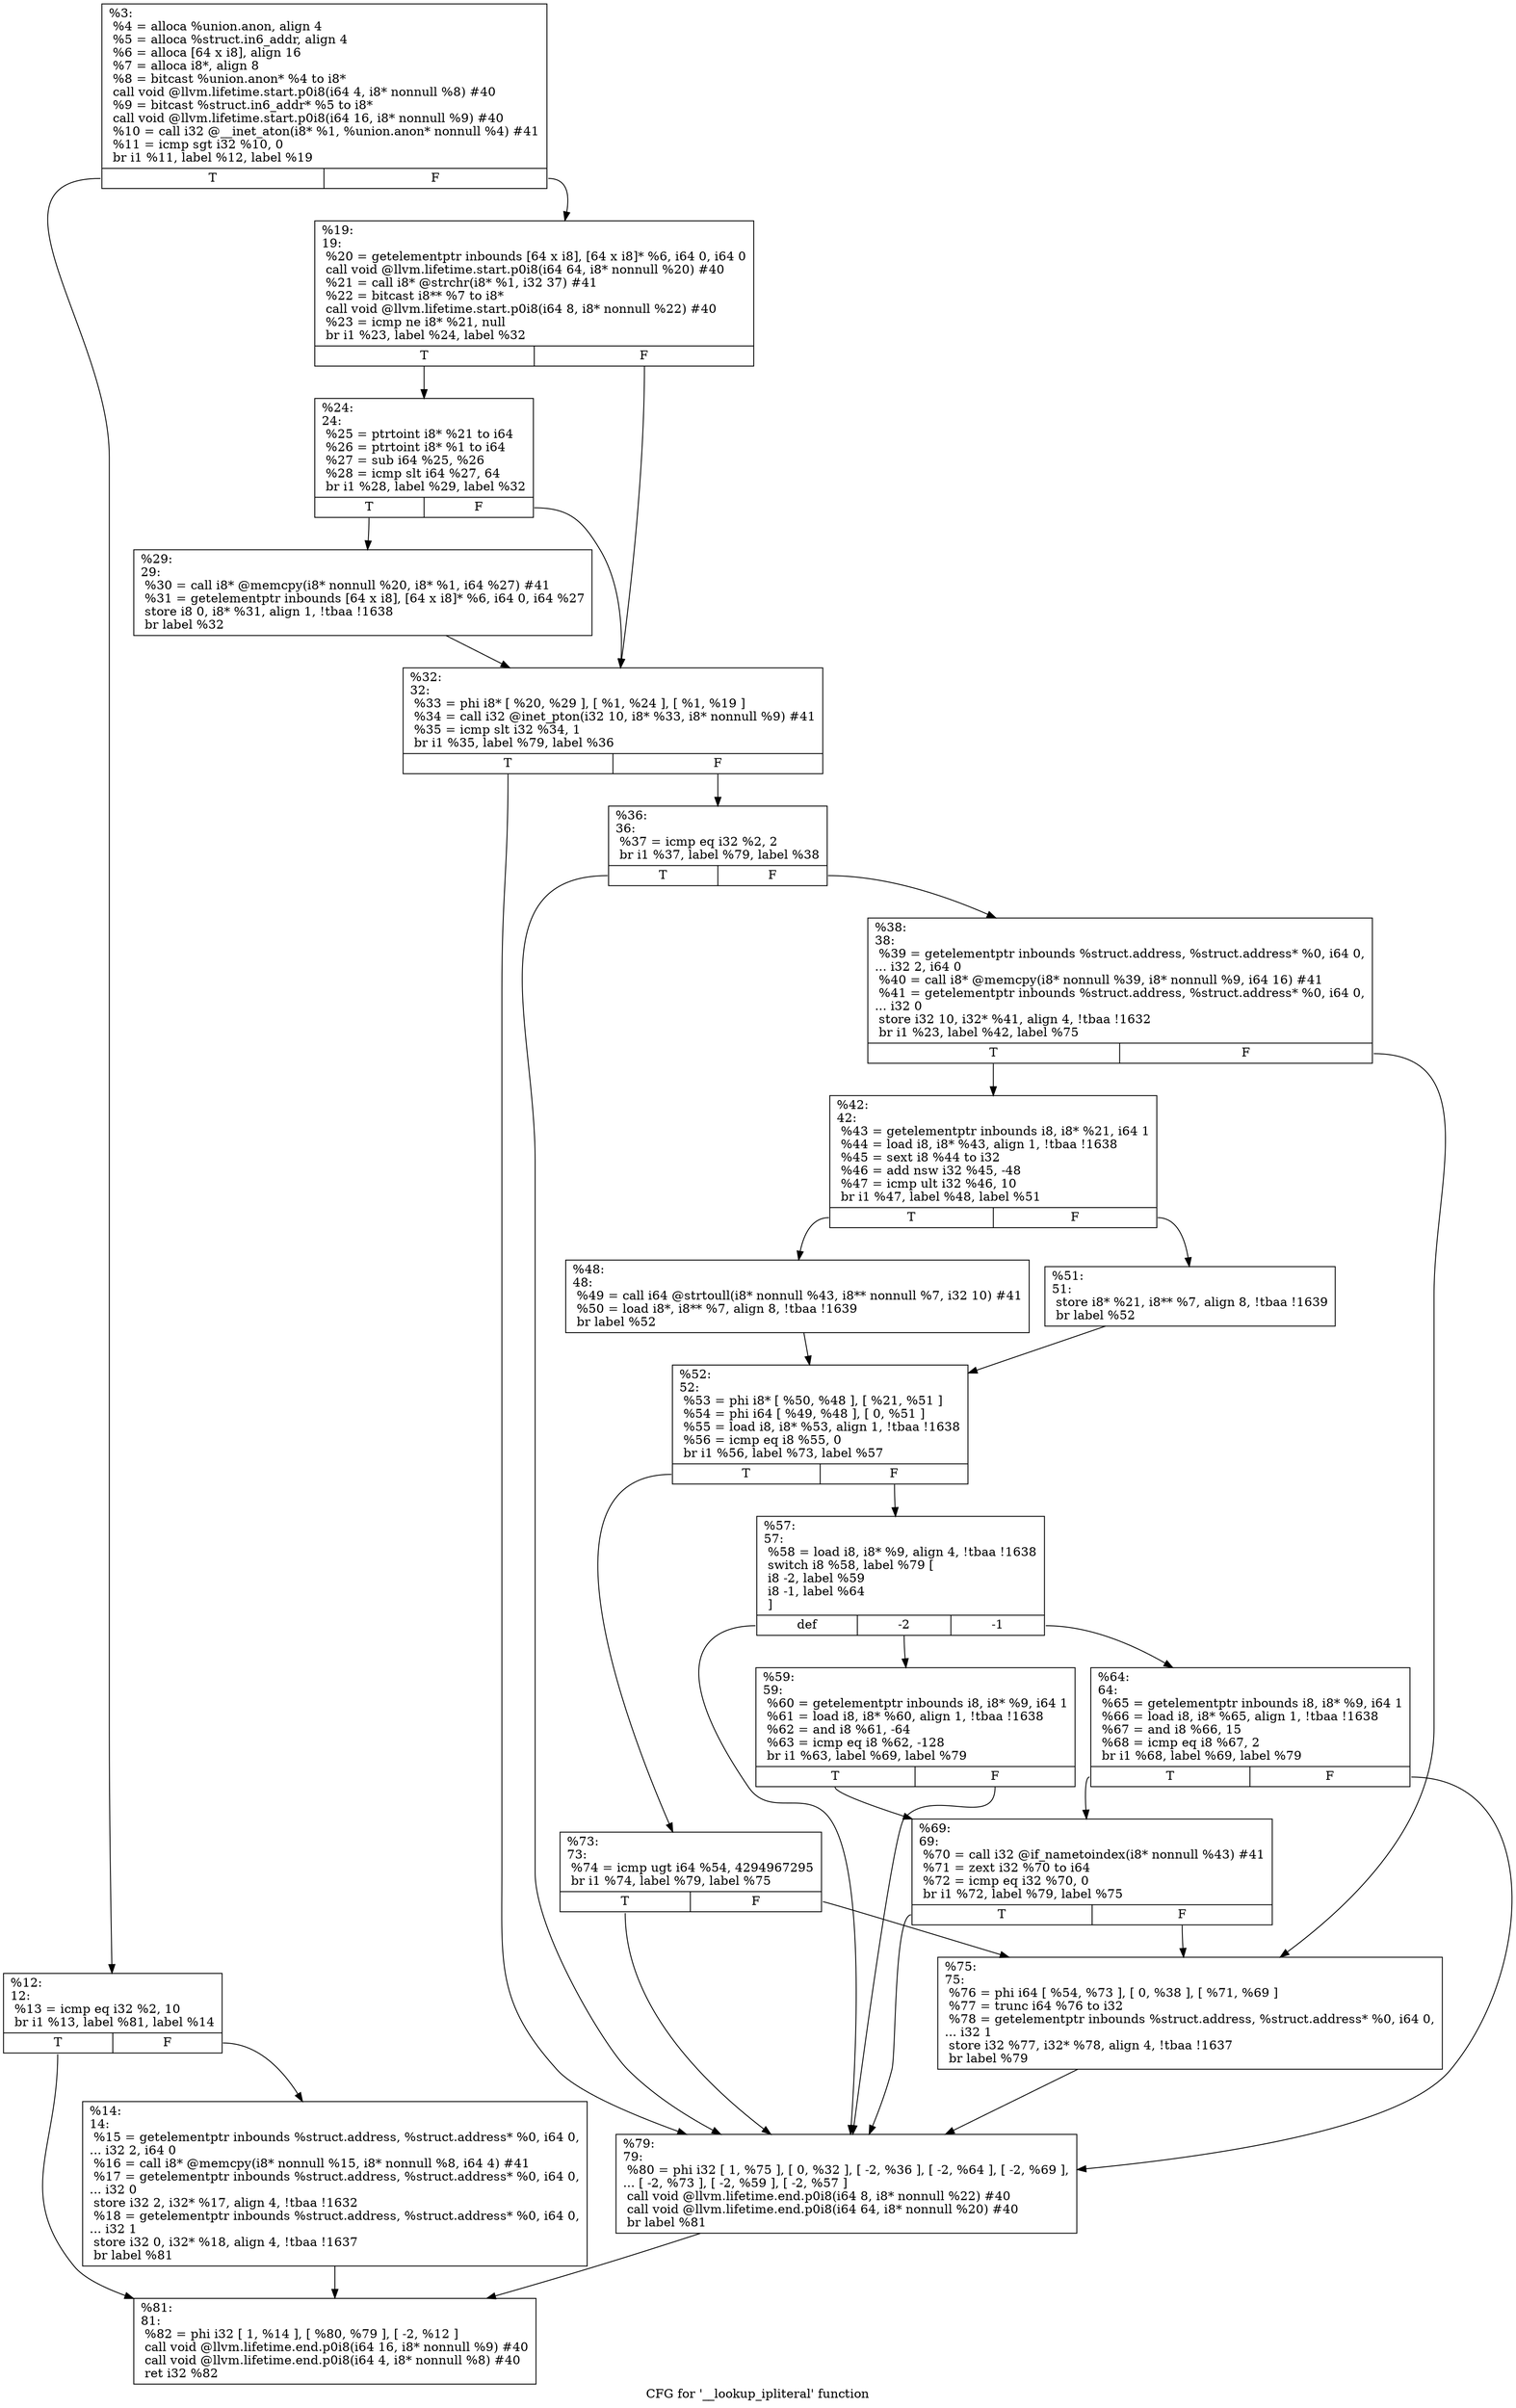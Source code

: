 digraph "CFG for '__lookup_ipliteral' function" {
	label="CFG for '__lookup_ipliteral' function";

	Node0x17440c0 [shape=record,label="{%3:\l  %4 = alloca %union.anon, align 4\l  %5 = alloca %struct.in6_addr, align 4\l  %6 = alloca [64 x i8], align 16\l  %7 = alloca i8*, align 8\l  %8 = bitcast %union.anon* %4 to i8*\l  call void @llvm.lifetime.start.p0i8(i64 4, i8* nonnull %8) #40\l  %9 = bitcast %struct.in6_addr* %5 to i8*\l  call void @llvm.lifetime.start.p0i8(i64 16, i8* nonnull %9) #40\l  %10 = call i32 @__inet_aton(i8* %1, %union.anon* nonnull %4) #41\l  %11 = icmp sgt i32 %10, 0\l  br i1 %11, label %12, label %19\l|{<s0>T|<s1>F}}"];
	Node0x17440c0:s0 -> Node0x1744240;
	Node0x17440c0:s1 -> Node0x17442e0;
	Node0x1744240 [shape=record,label="{%12:\l12:                                               \l  %13 = icmp eq i32 %2, 10\l  br i1 %13, label %81, label %14\l|{<s0>T|<s1>F}}"];
	Node0x1744240:s0 -> Node0x1744830;
	Node0x1744240:s1 -> Node0x1744290;
	Node0x1744290 [shape=record,label="{%14:\l14:                                               \l  %15 = getelementptr inbounds %struct.address, %struct.address* %0, i64 0,\l... i32 2, i64 0\l  %16 = call i8* @memcpy(i8* nonnull %15, i8* nonnull %8, i64 4) #41\l  %17 = getelementptr inbounds %struct.address, %struct.address* %0, i64 0,\l... i32 0\l  store i32 2, i32* %17, align 4, !tbaa !1632\l  %18 = getelementptr inbounds %struct.address, %struct.address* %0, i64 0,\l... i32 1\l  store i32 0, i32* %18, align 4, !tbaa !1637\l  br label %81\l}"];
	Node0x1744290 -> Node0x1744830;
	Node0x17442e0 [shape=record,label="{%19:\l19:                                               \l  %20 = getelementptr inbounds [64 x i8], [64 x i8]* %6, i64 0, i64 0\l  call void @llvm.lifetime.start.p0i8(i64 64, i8* nonnull %20) #40\l  %21 = call i8* @strchr(i8* %1, i32 37) #41\l  %22 = bitcast i8** %7 to i8*\l  call void @llvm.lifetime.start.p0i8(i64 8, i8* nonnull %22) #40\l  %23 = icmp ne i8* %21, null\l  br i1 %23, label %24, label %32\l|{<s0>T|<s1>F}}"];
	Node0x17442e0:s0 -> Node0x1744330;
	Node0x17442e0:s1 -> Node0x17443d0;
	Node0x1744330 [shape=record,label="{%24:\l24:                                               \l  %25 = ptrtoint i8* %21 to i64\l  %26 = ptrtoint i8* %1 to i64\l  %27 = sub i64 %25, %26\l  %28 = icmp slt i64 %27, 64\l  br i1 %28, label %29, label %32\l|{<s0>T|<s1>F}}"];
	Node0x1744330:s0 -> Node0x1744380;
	Node0x1744330:s1 -> Node0x17443d0;
	Node0x1744380 [shape=record,label="{%29:\l29:                                               \l  %30 = call i8* @memcpy(i8* nonnull %20, i8* %1, i64 %27) #41\l  %31 = getelementptr inbounds [64 x i8], [64 x i8]* %6, i64 0, i64 %27\l  store i8 0, i8* %31, align 1, !tbaa !1638\l  br label %32\l}"];
	Node0x1744380 -> Node0x17443d0;
	Node0x17443d0 [shape=record,label="{%32:\l32:                                               \l  %33 = phi i8* [ %20, %29 ], [ %1, %24 ], [ %1, %19 ]\l  %34 = call i32 @inet_pton(i32 10, i8* %33, i8* nonnull %9) #41\l  %35 = icmp slt i32 %34, 1\l  br i1 %35, label %79, label %36\l|{<s0>T|<s1>F}}"];
	Node0x17443d0:s0 -> Node0x17447e0;
	Node0x17443d0:s1 -> Node0x1744420;
	Node0x1744420 [shape=record,label="{%36:\l36:                                               \l  %37 = icmp eq i32 %2, 2\l  br i1 %37, label %79, label %38\l|{<s0>T|<s1>F}}"];
	Node0x1744420:s0 -> Node0x17447e0;
	Node0x1744420:s1 -> Node0x1744470;
	Node0x1744470 [shape=record,label="{%38:\l38:                                               \l  %39 = getelementptr inbounds %struct.address, %struct.address* %0, i64 0,\l... i32 2, i64 0\l  %40 = call i8* @memcpy(i8* nonnull %39, i8* nonnull %9, i64 16) #41\l  %41 = getelementptr inbounds %struct.address, %struct.address* %0, i64 0,\l... i32 0\l  store i32 10, i32* %41, align 4, !tbaa !1632\l  br i1 %23, label %42, label %75\l|{<s0>T|<s1>F}}"];
	Node0x1744470:s0 -> Node0x17444c0;
	Node0x1744470:s1 -> Node0x1744790;
	Node0x17444c0 [shape=record,label="{%42:\l42:                                               \l  %43 = getelementptr inbounds i8, i8* %21, i64 1\l  %44 = load i8, i8* %43, align 1, !tbaa !1638\l  %45 = sext i8 %44 to i32\l  %46 = add nsw i32 %45, -48\l  %47 = icmp ult i32 %46, 10\l  br i1 %47, label %48, label %51\l|{<s0>T|<s1>F}}"];
	Node0x17444c0:s0 -> Node0x1744510;
	Node0x17444c0:s1 -> Node0x1744560;
	Node0x1744510 [shape=record,label="{%48:\l48:                                               \l  %49 = call i64 @strtoull(i8* nonnull %43, i8** nonnull %7, i32 10) #41\l  %50 = load i8*, i8** %7, align 8, !tbaa !1639\l  br label %52\l}"];
	Node0x1744510 -> Node0x17445b0;
	Node0x1744560 [shape=record,label="{%51:\l51:                                               \l  store i8* %21, i8** %7, align 8, !tbaa !1639\l  br label %52\l}"];
	Node0x1744560 -> Node0x17445b0;
	Node0x17445b0 [shape=record,label="{%52:\l52:                                               \l  %53 = phi i8* [ %50, %48 ], [ %21, %51 ]\l  %54 = phi i64 [ %49, %48 ], [ 0, %51 ]\l  %55 = load i8, i8* %53, align 1, !tbaa !1638\l  %56 = icmp eq i8 %55, 0\l  br i1 %56, label %73, label %57\l|{<s0>T|<s1>F}}"];
	Node0x17445b0:s0 -> Node0x1744740;
	Node0x17445b0:s1 -> Node0x1744600;
	Node0x1744600 [shape=record,label="{%57:\l57:                                               \l  %58 = load i8, i8* %9, align 4, !tbaa !1638\l  switch i8 %58, label %79 [\l    i8 -2, label %59\l    i8 -1, label %64\l  ]\l|{<s0>def|<s1>-2|<s2>-1}}"];
	Node0x1744600:s0 -> Node0x17447e0;
	Node0x1744600:s1 -> Node0x1744650;
	Node0x1744600:s2 -> Node0x17446a0;
	Node0x1744650 [shape=record,label="{%59:\l59:                                               \l  %60 = getelementptr inbounds i8, i8* %9, i64 1\l  %61 = load i8, i8* %60, align 1, !tbaa !1638\l  %62 = and i8 %61, -64\l  %63 = icmp eq i8 %62, -128\l  br i1 %63, label %69, label %79\l|{<s0>T|<s1>F}}"];
	Node0x1744650:s0 -> Node0x17446f0;
	Node0x1744650:s1 -> Node0x17447e0;
	Node0x17446a0 [shape=record,label="{%64:\l64:                                               \l  %65 = getelementptr inbounds i8, i8* %9, i64 1\l  %66 = load i8, i8* %65, align 1, !tbaa !1638\l  %67 = and i8 %66, 15\l  %68 = icmp eq i8 %67, 2\l  br i1 %68, label %69, label %79\l|{<s0>T|<s1>F}}"];
	Node0x17446a0:s0 -> Node0x17446f0;
	Node0x17446a0:s1 -> Node0x17447e0;
	Node0x17446f0 [shape=record,label="{%69:\l69:                                               \l  %70 = call i32 @if_nametoindex(i8* nonnull %43) #41\l  %71 = zext i32 %70 to i64\l  %72 = icmp eq i32 %70, 0\l  br i1 %72, label %79, label %75\l|{<s0>T|<s1>F}}"];
	Node0x17446f0:s0 -> Node0x17447e0;
	Node0x17446f0:s1 -> Node0x1744790;
	Node0x1744740 [shape=record,label="{%73:\l73:                                               \l  %74 = icmp ugt i64 %54, 4294967295\l  br i1 %74, label %79, label %75\l|{<s0>T|<s1>F}}"];
	Node0x1744740:s0 -> Node0x17447e0;
	Node0x1744740:s1 -> Node0x1744790;
	Node0x1744790 [shape=record,label="{%75:\l75:                                               \l  %76 = phi i64 [ %54, %73 ], [ 0, %38 ], [ %71, %69 ]\l  %77 = trunc i64 %76 to i32\l  %78 = getelementptr inbounds %struct.address, %struct.address* %0, i64 0,\l... i32 1\l  store i32 %77, i32* %78, align 4, !tbaa !1637\l  br label %79\l}"];
	Node0x1744790 -> Node0x17447e0;
	Node0x17447e0 [shape=record,label="{%79:\l79:                                               \l  %80 = phi i32 [ 1, %75 ], [ 0, %32 ], [ -2, %36 ], [ -2, %64 ], [ -2, %69 ],\l... [ -2, %73 ], [ -2, %59 ], [ -2, %57 ]\l  call void @llvm.lifetime.end.p0i8(i64 8, i8* nonnull %22) #40\l  call void @llvm.lifetime.end.p0i8(i64 64, i8* nonnull %20) #40\l  br label %81\l}"];
	Node0x17447e0 -> Node0x1744830;
	Node0x1744830 [shape=record,label="{%81:\l81:                                               \l  %82 = phi i32 [ 1, %14 ], [ %80, %79 ], [ -2, %12 ]\l  call void @llvm.lifetime.end.p0i8(i64 16, i8* nonnull %9) #40\l  call void @llvm.lifetime.end.p0i8(i64 4, i8* nonnull %8) #40\l  ret i32 %82\l}"];
}
